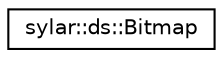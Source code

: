 digraph "类继承关系图"
{
 // LATEX_PDF_SIZE
  edge [fontname="Helvetica",fontsize="10",labelfontname="Helvetica",labelfontsize="10"];
  node [fontname="Helvetica",fontsize="10",shape=record];
  rankdir="LR";
  Node0 [label="sylar::ds::Bitmap",height=0.2,width=0.4,color="black", fillcolor="white", style="filled",URL="$classsylar_1_1ds_1_1Bitmap.html",tooltip=" "];
}
